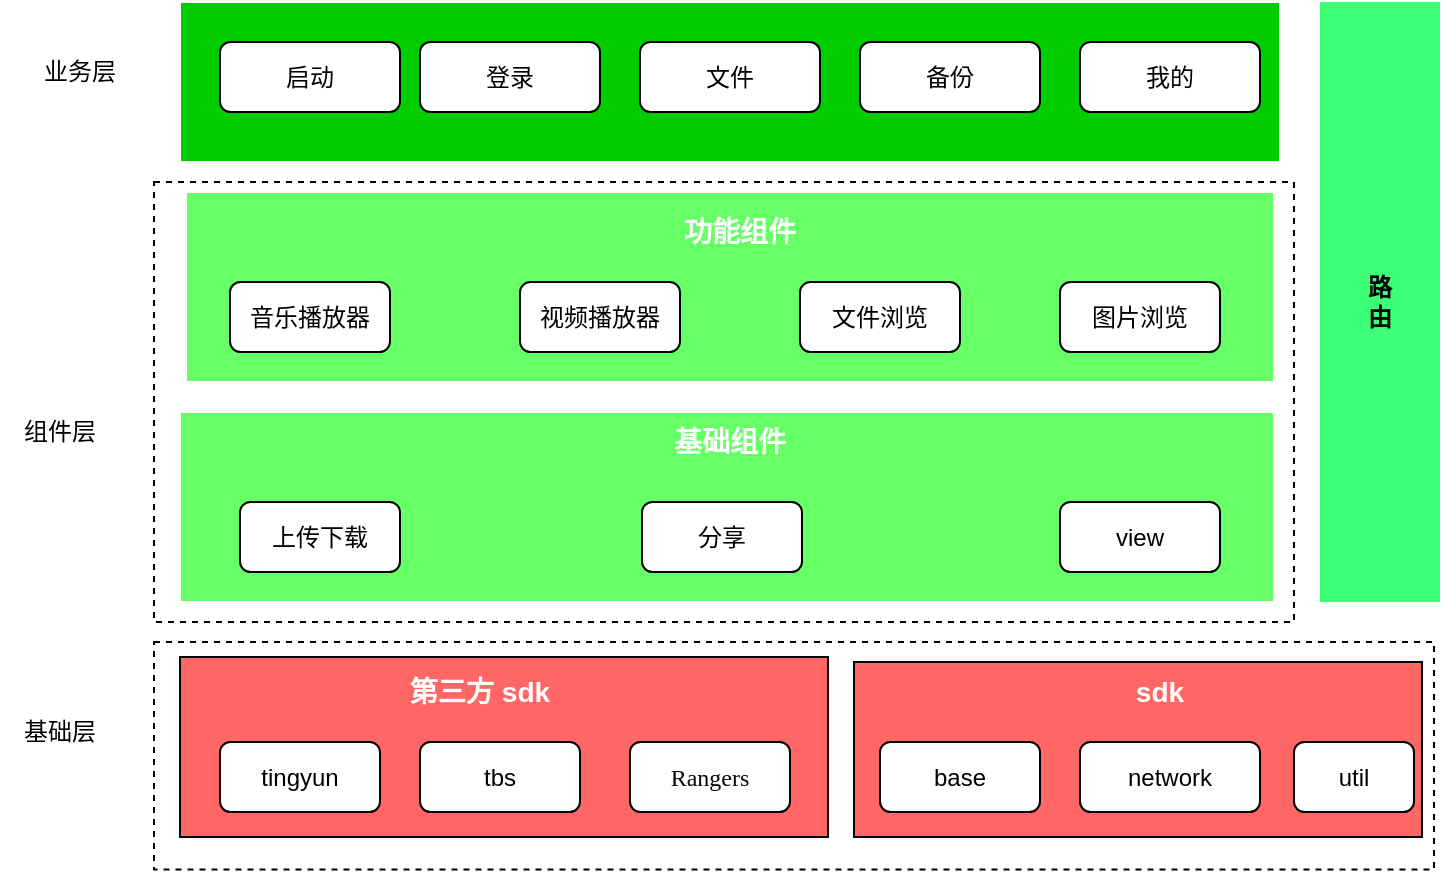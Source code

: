 <mxfile version="24.8.3">
  <diagram name="第 1 页" id="hN5Q6s4lvQXBE9WuYC1i">
    <mxGraphModel dx="1134" dy="589" grid="1" gridSize="10" guides="1" tooltips="1" connect="1" arrows="1" fold="1" page="1" pageScale="1" pageWidth="827" pageHeight="1169" math="0" shadow="0">
      <root>
        <mxCell id="0" />
        <mxCell id="1" parent="0" />
        <mxCell id="IWWvA7ojfFVCFD7wFxc9-2" value="" style="rounded=0;whiteSpace=wrap;html=1;fillColor=#00CC00;strokeColor=#FFFFFF;" vertex="1" parent="1">
          <mxGeometry x="143" y="280" width="550" height="80" as="geometry" />
        </mxCell>
        <mxCell id="IWWvA7ojfFVCFD7wFxc9-4" value="业务层" style="text;html=1;align=center;verticalAlign=middle;whiteSpace=wrap;rounded=0;" vertex="1" parent="1">
          <mxGeometry x="63" y="300" width="60" height="30" as="geometry" />
        </mxCell>
        <mxCell id="IWWvA7ojfFVCFD7wFxc9-6" value="启动" style="rounded=1;whiteSpace=wrap;html=1;" vertex="1" parent="1">
          <mxGeometry x="163" y="300" width="90" height="35" as="geometry" />
        </mxCell>
        <mxCell id="IWWvA7ojfFVCFD7wFxc9-9" value="我的" style="rounded=1;whiteSpace=wrap;html=1;" vertex="1" parent="1">
          <mxGeometry x="593" y="300" width="90" height="35" as="geometry" />
        </mxCell>
        <mxCell id="IWWvA7ojfFVCFD7wFxc9-10" value="登录" style="rounded=1;whiteSpace=wrap;html=1;" vertex="1" parent="1">
          <mxGeometry x="263" y="300" width="90" height="35" as="geometry" />
        </mxCell>
        <mxCell id="IWWvA7ojfFVCFD7wFxc9-11" value="文件" style="rounded=1;whiteSpace=wrap;html=1;" vertex="1" parent="1">
          <mxGeometry x="373" y="300" width="90" height="35" as="geometry" />
        </mxCell>
        <mxCell id="IWWvA7ojfFVCFD7wFxc9-12" value="备份" style="rounded=1;whiteSpace=wrap;html=1;" vertex="1" parent="1">
          <mxGeometry x="483" y="300" width="90" height="35" as="geometry" />
        </mxCell>
        <mxCell id="IWWvA7ojfFVCFD7wFxc9-14" value="" style="rounded=0;whiteSpace=wrap;html=1;fillColor=#66FF66;strokeColor=#FFFFFF;" vertex="1" parent="1">
          <mxGeometry x="146" y="375" width="544" height="95" as="geometry" />
        </mxCell>
        <mxCell id="IWWvA7ojfFVCFD7wFxc9-15" value="&lt;h3&gt;&lt;b&gt;&lt;font color=&quot;#ffffff&quot;&gt;功能组件&lt;/font&gt;&lt;/b&gt;&lt;/h3&gt;" style="text;html=1;align=center;verticalAlign=middle;whiteSpace=wrap;rounded=0;" vertex="1" parent="1">
          <mxGeometry x="393" y="380" width="60" height="30" as="geometry" />
        </mxCell>
        <mxCell id="IWWvA7ojfFVCFD7wFxc9-18" value="视频播放器" style="rounded=1;whiteSpace=wrap;html=1;" vertex="1" parent="1">
          <mxGeometry x="313" y="420" width="80" height="35" as="geometry" />
        </mxCell>
        <mxCell id="IWWvA7ojfFVCFD7wFxc9-19" value="音乐播放器" style="rounded=1;whiteSpace=wrap;html=1;" vertex="1" parent="1">
          <mxGeometry x="168" y="420" width="80" height="35" as="geometry" />
        </mxCell>
        <mxCell id="IWWvA7ojfFVCFD7wFxc9-20" value="文件浏览" style="rounded=1;whiteSpace=wrap;html=1;" vertex="1" parent="1">
          <mxGeometry x="453" y="420" width="80" height="35" as="geometry" />
        </mxCell>
        <mxCell id="IWWvA7ojfFVCFD7wFxc9-22" value="图片浏览" style="rounded=1;whiteSpace=wrap;html=1;" vertex="1" parent="1">
          <mxGeometry x="583" y="420" width="80" height="35" as="geometry" />
        </mxCell>
        <mxCell id="IWWvA7ojfFVCFD7wFxc9-25" value="" style="rounded=0;whiteSpace=wrap;html=1;fillColor=#66FF66;strokeColor=#FFFFFF;" vertex="1" parent="1">
          <mxGeometry x="143" y="485" width="547" height="95" as="geometry" />
        </mxCell>
        <mxCell id="IWWvA7ojfFVCFD7wFxc9-26" value="&lt;h3&gt;&lt;b&gt;&lt;font color=&quot;#ffffff&quot;&gt;基础组件&lt;/font&gt;&lt;/b&gt;&lt;/h3&gt;" style="text;html=1;align=center;verticalAlign=middle;whiteSpace=wrap;rounded=0;" vertex="1" parent="1">
          <mxGeometry x="388" y="485" width="60" height="30" as="geometry" />
        </mxCell>
        <mxCell id="IWWvA7ojfFVCFD7wFxc9-27" value="上传下载" style="rounded=1;whiteSpace=wrap;html=1;" vertex="1" parent="1">
          <mxGeometry x="173" y="530" width="80" height="35" as="geometry" />
        </mxCell>
        <mxCell id="IWWvA7ojfFVCFD7wFxc9-28" value="分享" style="rounded=1;whiteSpace=wrap;html=1;" vertex="1" parent="1">
          <mxGeometry x="374" y="530" width="80" height="35" as="geometry" />
        </mxCell>
        <mxCell id="IWWvA7ojfFVCFD7wFxc9-30" value="view" style="rounded=1;whiteSpace=wrap;html=1;" vertex="1" parent="1">
          <mxGeometry x="583" y="530" width="80" height="35" as="geometry" />
        </mxCell>
        <mxCell id="IWWvA7ojfFVCFD7wFxc9-32" value="组件层" style="text;html=1;align=center;verticalAlign=middle;whiteSpace=wrap;rounded=0;" vertex="1" parent="1">
          <mxGeometry x="53" y="480" width="60" height="30" as="geometry" />
        </mxCell>
        <mxCell id="IWWvA7ojfFVCFD7wFxc9-37" value="&lt;b&gt;路&lt;/b&gt;&lt;div&gt;&lt;b&gt;由&lt;/b&gt;&lt;/div&gt;" style="rounded=0;whiteSpace=wrap;html=1;fillColor=#3DFF77;strokeColor=none;" vertex="1" parent="1">
          <mxGeometry x="713" y="280" width="60" height="300" as="geometry" />
        </mxCell>
        <mxCell id="IWWvA7ojfFVCFD7wFxc9-39" value="" style="rounded=0;whiteSpace=wrap;html=1;fillColor=#FF6666;" vertex="1" parent="1">
          <mxGeometry x="143" y="607.5" width="324" height="90" as="geometry" />
        </mxCell>
        <mxCell id="IWWvA7ojfFVCFD7wFxc9-40" value="" style="rounded=0;whiteSpace=wrap;html=1;fillColor=#FF6666;" vertex="1" parent="1">
          <mxGeometry x="480" y="610" width="284" height="87.5" as="geometry" />
        </mxCell>
        <mxCell id="IWWvA7ojfFVCFD7wFxc9-41" value="基础层" style="text;html=1;align=center;verticalAlign=middle;whiteSpace=wrap;rounded=0;" vertex="1" parent="1">
          <mxGeometry x="53" y="630" width="60" height="30" as="geometry" />
        </mxCell>
        <mxCell id="IWWvA7ojfFVCFD7wFxc9-43" value="tingyun" style="rounded=1;whiteSpace=wrap;html=1;" vertex="1" parent="1">
          <mxGeometry x="163" y="650" width="80" height="35" as="geometry" />
        </mxCell>
        <mxCell id="IWWvA7ojfFVCFD7wFxc9-45" value="&lt;h3&gt;&lt;b&gt;&lt;font color=&quot;#ffffff&quot;&gt;第三方 sdk&lt;/font&gt;&lt;/b&gt;&lt;/h3&gt;" style="text;html=1;align=center;verticalAlign=middle;whiteSpace=wrap;rounded=0;" vertex="1" parent="1">
          <mxGeometry x="253" y="610" width="80" height="30" as="geometry" />
        </mxCell>
        <mxCell id="IWWvA7ojfFVCFD7wFxc9-46" value="&lt;h3&gt;&lt;b&gt;&lt;font color=&quot;#ffffff&quot;&gt;sdk&lt;/font&gt;&lt;/b&gt;&lt;/h3&gt;" style="text;html=1;align=center;verticalAlign=middle;whiteSpace=wrap;rounded=0;" vertex="1" parent="1">
          <mxGeometry x="603" y="610" width="60" height="30" as="geometry" />
        </mxCell>
        <mxCell id="IWWvA7ojfFVCFD7wFxc9-47" value="tbs" style="rounded=1;whiteSpace=wrap;html=1;" vertex="1" parent="1">
          <mxGeometry x="263" y="650" width="80" height="35" as="geometry" />
        </mxCell>
        <mxCell id="IWWvA7ojfFVCFD7wFxc9-49" value="&lt;div style=&quot;background-color:#ffffff;color:#080808&quot;&gt;&lt;pre style=&quot;font-family:&#39;Microsoft YaHei UI&#39;;font-size:9.0pt;&quot;&gt;Rangers&lt;/pre&gt;&lt;/div&gt;" style="rounded=1;whiteSpace=wrap;html=1;" vertex="1" parent="1">
          <mxGeometry x="368" y="650" width="80" height="35" as="geometry" />
        </mxCell>
        <mxCell id="IWWvA7ojfFVCFD7wFxc9-51" value="network" style="rounded=1;whiteSpace=wrap;html=1;" vertex="1" parent="1">
          <mxGeometry x="593" y="650" width="90" height="35" as="geometry" />
        </mxCell>
        <mxCell id="IWWvA7ojfFVCFD7wFxc9-52" value="base" style="rounded=1;whiteSpace=wrap;html=1;" vertex="1" parent="1">
          <mxGeometry x="493" y="650" width="80" height="35" as="geometry" />
        </mxCell>
        <mxCell id="IWWvA7ojfFVCFD7wFxc9-53" value="util" style="rounded=1;whiteSpace=wrap;html=1;" vertex="1" parent="1">
          <mxGeometry x="700" y="650" width="60" height="35" as="geometry" />
        </mxCell>
        <mxCell id="IWWvA7ojfFVCFD7wFxc9-63" value="&lt;h1 style=&quot;margin-top: 0px;&quot;&gt;&lt;br&gt;&lt;/h1&gt;" style="text;html=1;whiteSpace=wrap;overflow=hidden;rounded=0;dashed=1;strokeColor=default;" vertex="1" parent="1">
          <mxGeometry x="130" y="370" width="570" height="220" as="geometry" />
        </mxCell>
        <mxCell id="IWWvA7ojfFVCFD7wFxc9-66" value="&lt;h1 style=&quot;margin-top: 0px;&quot;&gt;&lt;br&gt;&lt;/h1&gt;" style="text;html=1;whiteSpace=wrap;overflow=hidden;rounded=0;strokeColor=default;dashed=1;" vertex="1" parent="1">
          <mxGeometry x="130" y="600" width="640" height="113.75" as="geometry" />
        </mxCell>
      </root>
    </mxGraphModel>
  </diagram>
</mxfile>
